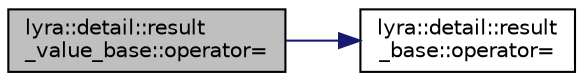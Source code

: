 digraph "lyra::detail::result_value_base::operator="
{
 // INTERACTIVE_SVG=YES
 // LATEX_PDF_SIZE
  edge [fontname="Helvetica",fontsize="10",labelfontname="Helvetica",labelfontsize="10"];
  node [fontname="Helvetica",fontsize="10",shape=record];
  rankdir="LR";
  Node1 [label="lyra::detail::result\l_value_base::operator=",height=0.2,width=0.4,color="black", fillcolor="grey75", style="filled", fontcolor="black",tooltip=" "];
  Node1 -> Node2 [color="midnightblue",fontsize="10",style="solid",fontname="Helvetica"];
  Node2 [label="lyra::detail::result\l_base::operator=",height=0.2,width=0.4,color="black", fillcolor="white", style="filled",URL="$classlyra_1_1detail_1_1result__base.html#a06a4c11752c9a9fa22712d110a38bfcb",tooltip=" "];
}
